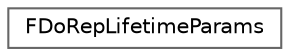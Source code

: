digraph "Graphical Class Hierarchy"
{
 // INTERACTIVE_SVG=YES
 // LATEX_PDF_SIZE
  bgcolor="transparent";
  edge [fontname=Helvetica,fontsize=10,labelfontname=Helvetica,labelfontsize=10];
  node [fontname=Helvetica,fontsize=10,shape=box,height=0.2,width=0.4];
  rankdir="LR";
  Node0 [id="Node000000",label="FDoRepLifetimeParams",height=0.2,width=0.4,color="grey40", fillcolor="white", style="filled",URL="$d5/d9f/structFDoRepLifetimeParams.html",tooltip="Struct containing various parameters that can be passed to DOREPLIFETIME_WITH_PARAMS to control how v..."];
}
